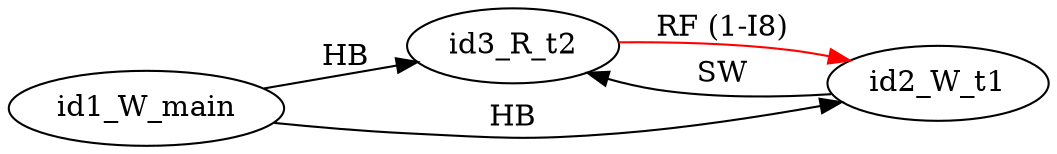 digraph memory_model {
rankdir=LR;
splines=true; esep=0.5;
id3_R_t2 -> id2_W_t1 [label = "RF (1-I8)", color="red"];
id1_W_main -> id2_W_t1 [label = "HB", color="black"];
id1_W_main -> id3_R_t2 [label = "HB", color="black"];
id2_W_t1 -> id3_R_t2 [label = "SW", color="black"];
id1_W_main [pos="2.5,2!"]
id2_W_t1 [pos="0,0!"]
id3_R_t2 [pos="5,0!"]
}